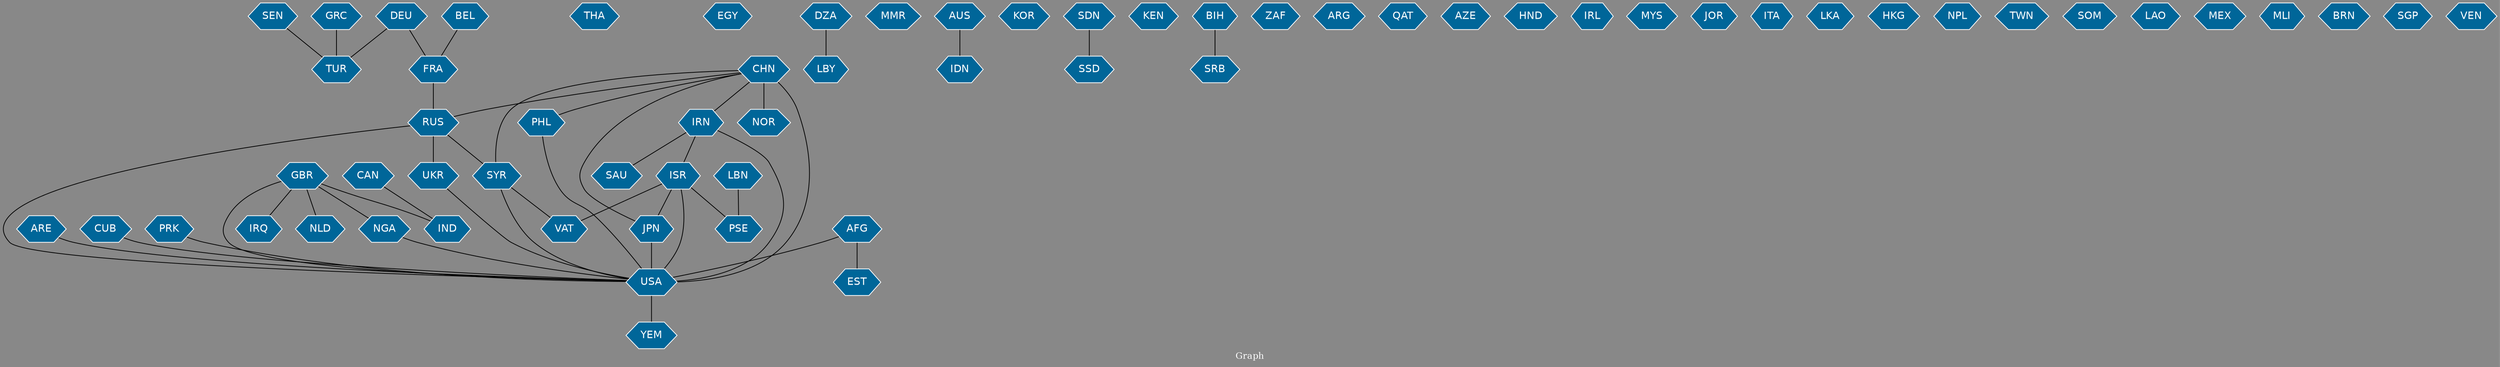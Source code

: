 // Countries together in item graph
graph {
	graph [bgcolor="#888888" fontcolor=white fontsize=12 label="Graph" outputorder=edgesfirst overlap=prism]
	node [color=white fillcolor="#006699" fontcolor=white fontname=Helvetica shape=hexagon style=filled]
	edge [arrowhead=open color=black fontcolor=white fontname=Courier fontsize=12]
		DEU [label=DEU]
		GBR [label=GBR]
		IRN [label=IRN]
		IND [label=IND]
		AFG [label=AFG]
		RUS [label=RUS]
		NGA [label=NGA]
		USA [label=USA]
		TUR [label=TUR]
		THA [label=THA]
		EGY [label=EGY]
		LBY [label=LBY]
		PHL [label=PHL]
		MMR [label=MMR]
		UKR [label=UKR]
		SAU [label=SAU]
		IDN [label=IDN]
		CHN [label=CHN]
		ISR [label=ISR]
		VAT [label=VAT]
		SYR [label=SYR]
		KOR [label=KOR]
		IRQ [label=IRQ]
		YEM [label=YEM]
		SSD [label=SSD]
		SDN [label=SDN]
		KEN [label=KEN]
		SRB [label=SRB]
		BIH [label=BIH]
		JPN [label=JPN]
		ZAF [label=ZAF]
		ARG [label=ARG]
		QAT [label=QAT]
		CAN [label=CAN]
		ARE [label=ARE]
		CUB [label=CUB]
		AZE [label=AZE]
		HND [label=HND]
		EST [label=EST]
		IRL [label=IRL]
		MYS [label=MYS]
		JOR [label=JOR]
		ITA [label=ITA]
		FRA [label=FRA]
		BEL [label=BEL]
		PSE [label=PSE]
		LKA [label=LKA]
		HKG [label=HKG]
		NPL [label=NPL]
		PRK [label=PRK]
		TWN [label=TWN]
		LBN [label=LBN]
		SOM [label=SOM]
		LAO [label=LAO]
		SEN [label=SEN]
		AUS [label=AUS]
		MEX [label=MEX]
		MLI [label=MLI]
		GRC [label=GRC]
		BRN [label=BRN]
		DZA [label=DZA]
		SGP [label=SGP]
		NLD [label=NLD]
		VEN [label=VEN]
		NOR [label=NOR]
			SYR -- USA [weight=1]
			ISR -- PSE [weight=3]
			NGA -- USA [weight=4]
			JPN -- USA [weight=1]
			SYR -- VAT [weight=1]
			CHN -- USA [weight=5]
			GBR -- NGA [weight=1]
			GRC -- TUR [weight=1]
			CHN -- PHL [weight=1]
			DEU -- FRA [weight=1]
			ISR -- JPN [weight=1]
			RUS -- SYR [weight=1]
			BIH -- SRB [weight=2]
			ISR -- VAT [weight=3]
			SDN -- SSD [weight=1]
			CHN -- IRN [weight=1]
			DEU -- TUR [weight=1]
			PHL -- USA [weight=1]
			AFG -- USA [weight=3]
			GBR -- IND [weight=1]
			GBR -- NLD [weight=1]
			CHN -- JPN [weight=1]
			CHN -- RUS [weight=1]
			RUS -- USA [weight=2]
			LBN -- PSE [weight=1]
			UKR -- USA [weight=1]
			RUS -- UKR [weight=6]
			IRN -- ISR [weight=1]
			BEL -- FRA [weight=1]
			FRA -- RUS [weight=1]
			IRN -- USA [weight=4]
			CUB -- USA [weight=2]
			ISR -- USA [weight=2]
			CAN -- IND [weight=1]
			IRN -- SAU [weight=1]
			SEN -- TUR [weight=1]
			USA -- YEM [weight=2]
			CHN -- SYR [weight=1]
			DZA -- LBY [weight=1]
			CHN -- NOR [weight=1]
			AFG -- EST [weight=1]
			PRK -- USA [weight=1]
			AUS -- IDN [weight=1]
			GBR -- IRQ [weight=1]
			GBR -- USA [weight=1]
			ARE -- USA [weight=1]
}